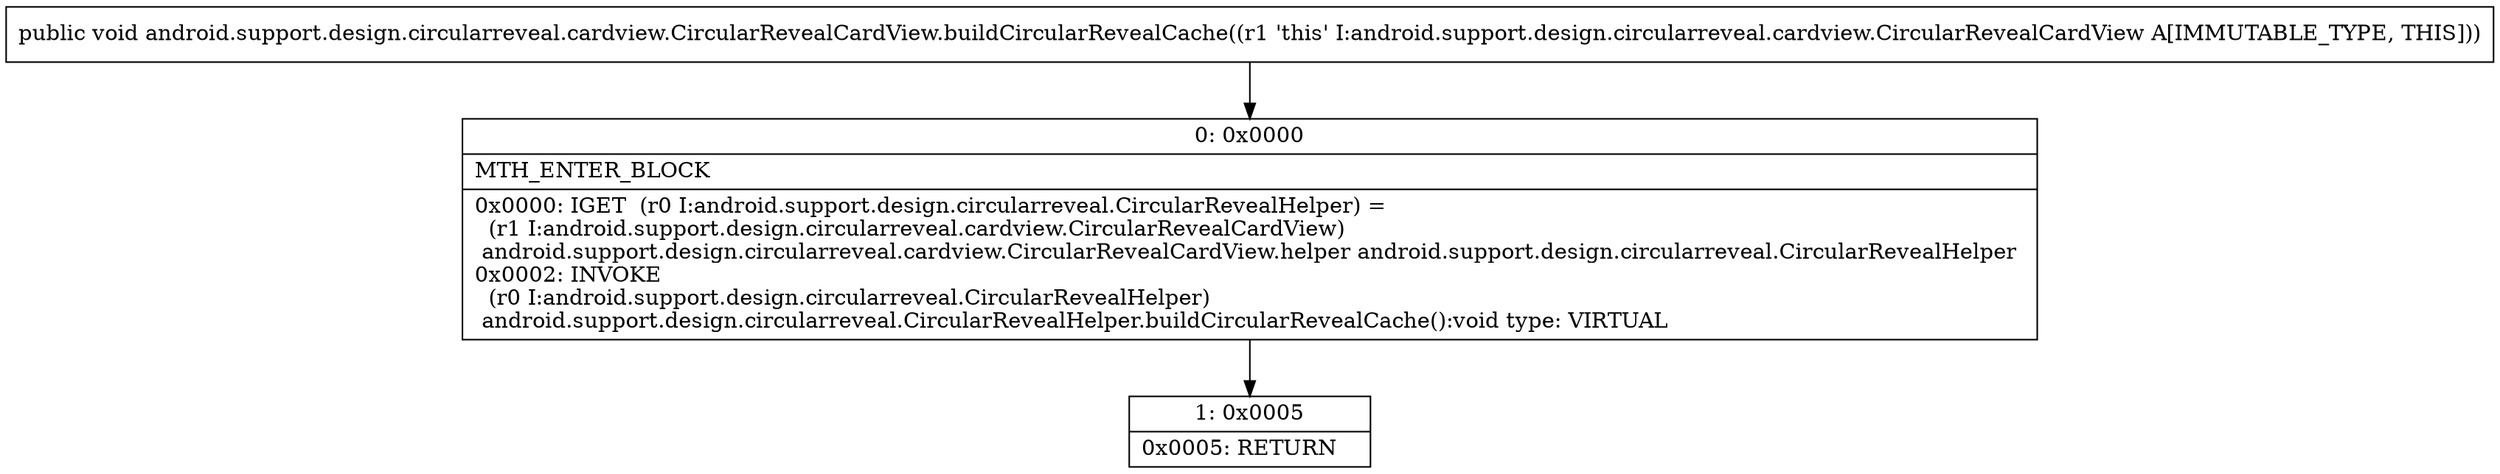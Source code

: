digraph "CFG forandroid.support.design.circularreveal.cardview.CircularRevealCardView.buildCircularRevealCache()V" {
Node_0 [shape=record,label="{0\:\ 0x0000|MTH_ENTER_BLOCK\l|0x0000: IGET  (r0 I:android.support.design.circularreveal.CircularRevealHelper) = \l  (r1 I:android.support.design.circularreveal.cardview.CircularRevealCardView)\l android.support.design.circularreveal.cardview.CircularRevealCardView.helper android.support.design.circularreveal.CircularRevealHelper \l0x0002: INVOKE  \l  (r0 I:android.support.design.circularreveal.CircularRevealHelper)\l android.support.design.circularreveal.CircularRevealHelper.buildCircularRevealCache():void type: VIRTUAL \l}"];
Node_1 [shape=record,label="{1\:\ 0x0005|0x0005: RETURN   \l}"];
MethodNode[shape=record,label="{public void android.support.design.circularreveal.cardview.CircularRevealCardView.buildCircularRevealCache((r1 'this' I:android.support.design.circularreveal.cardview.CircularRevealCardView A[IMMUTABLE_TYPE, THIS])) }"];
MethodNode -> Node_0;
Node_0 -> Node_1;
}

